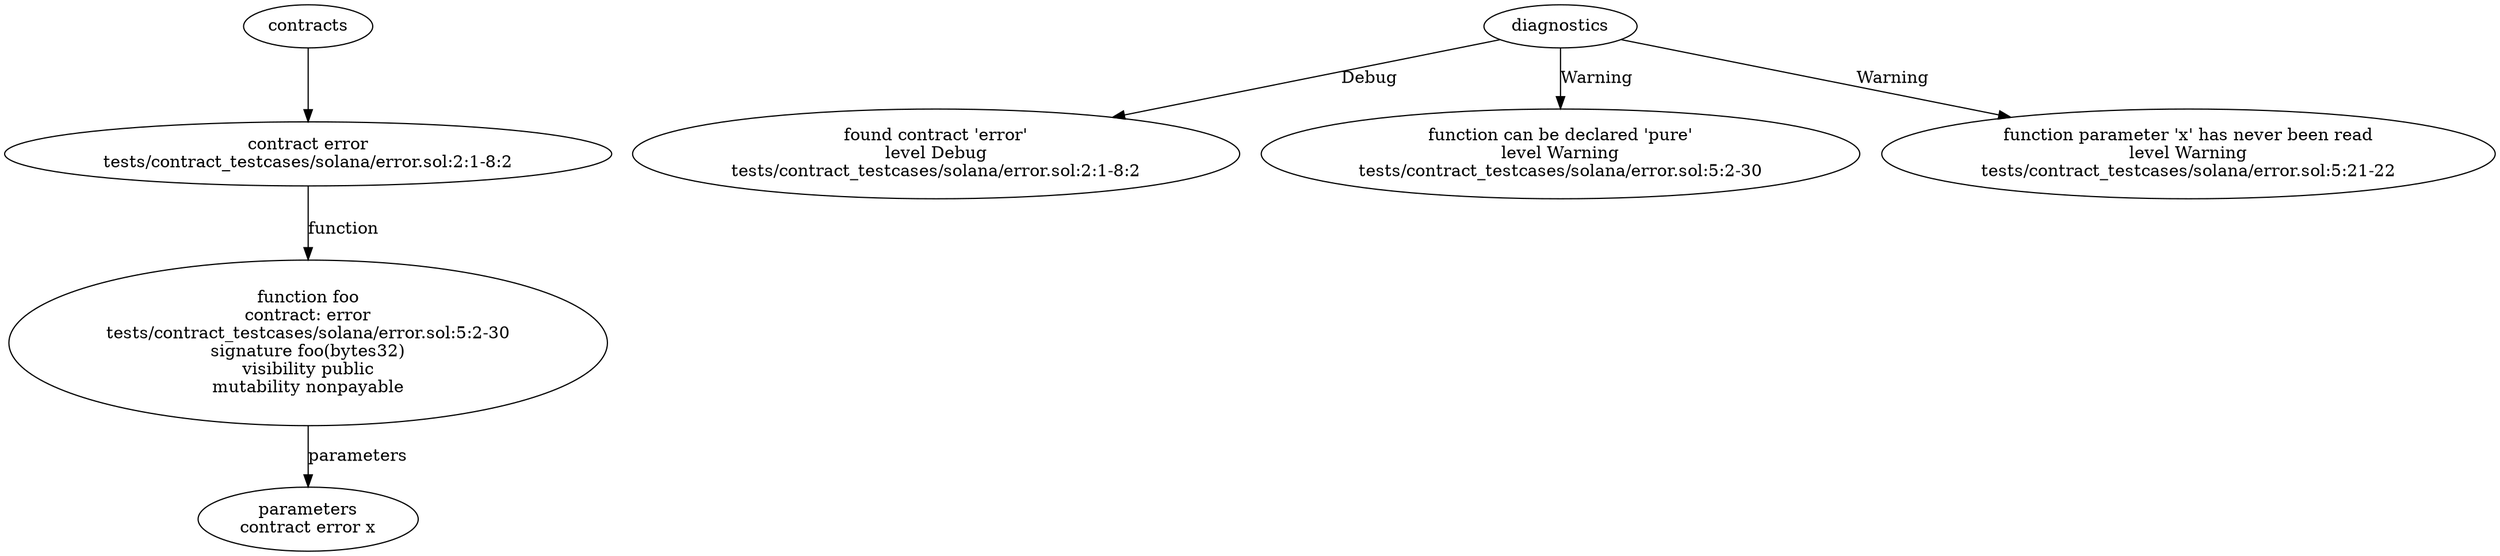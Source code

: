strict digraph "tests/contract_testcases/solana/error.sol" {
	contract [label="contract error\ntests/contract_testcases/solana/error.sol:2:1-8:2"]
	foo [label="function foo\ncontract: error\ntests/contract_testcases/solana/error.sol:5:2-30\nsignature foo(bytes32)\nvisibility public\nmutability nonpayable"]
	parameters [label="parameters\ncontract error x"]
	diagnostic [label="found contract 'error'\nlevel Debug\ntests/contract_testcases/solana/error.sol:2:1-8:2"]
	diagnostic_6 [label="function can be declared 'pure'\nlevel Warning\ntests/contract_testcases/solana/error.sol:5:2-30"]
	diagnostic_7 [label="function parameter 'x' has never been read\nlevel Warning\ntests/contract_testcases/solana/error.sol:5:21-22"]
	contracts -> contract
	contract -> foo [label="function"]
	foo -> parameters [label="parameters"]
	diagnostics -> diagnostic [label="Debug"]
	diagnostics -> diagnostic_6 [label="Warning"]
	diagnostics -> diagnostic_7 [label="Warning"]
}
